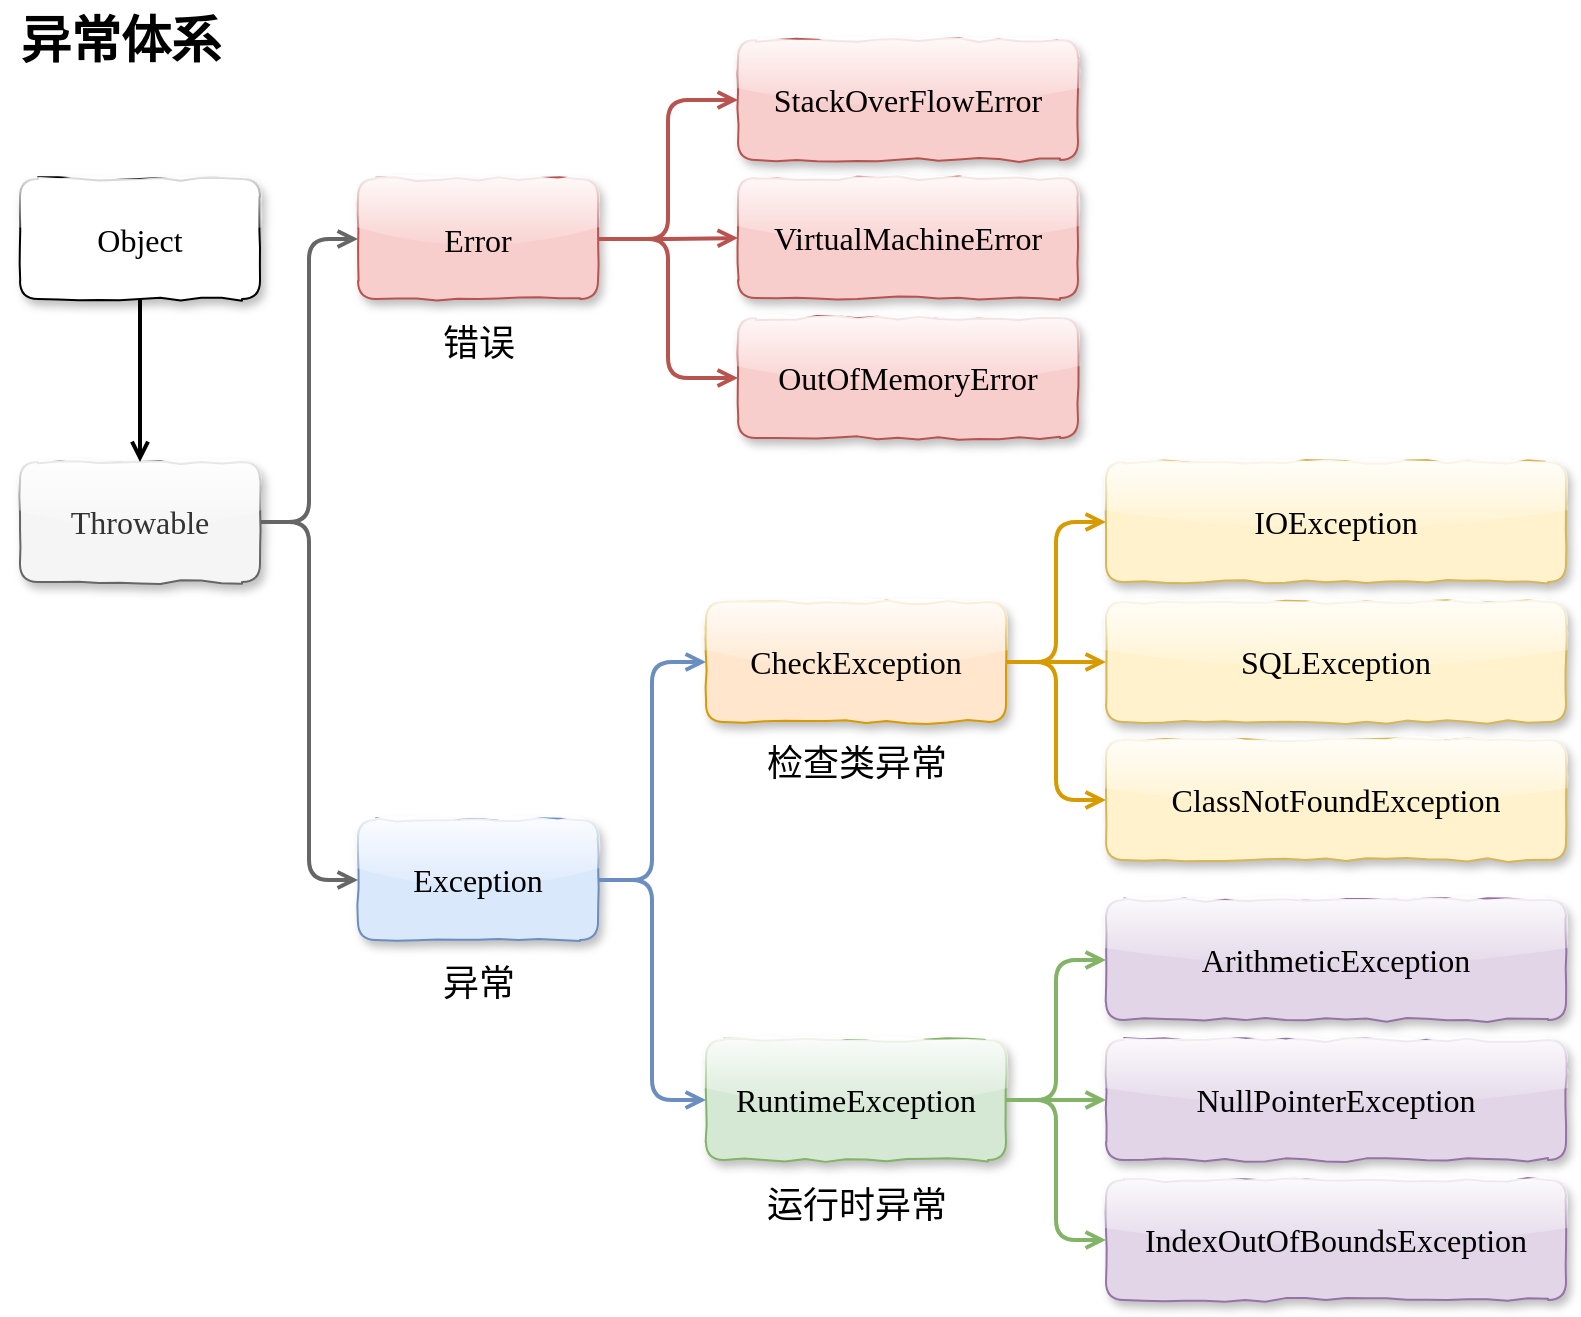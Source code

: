 <mxfile version="14.5.1" type="device"><diagram id="qJx3MESUr1q7judaKmlN" name="第 1 页"><mxGraphModel dx="1422" dy="822" grid="1" gridSize="10" guides="1" tooltips="1" connect="1" arrows="1" fold="1" page="1" pageScale="1" pageWidth="827" pageHeight="1169" math="0" shadow="0"><root><mxCell id="0"/><mxCell id="1" parent="0"/><mxCell id="b06dhv5IZUUVjLHqWVri-1" value="Object" style="rounded=1;whiteSpace=wrap;html=1;comic=1;sketch=0;perimeterSpacing=0;shadow=1;glass=1;fontSize=16;fontFamily=Comic Sans MS;fontStyle=0" vertex="1" parent="1"><mxGeometry x="30" y="109.5" width="120" height="60" as="geometry"/></mxCell><mxCell id="b06dhv5IZUUVjLHqWVri-2" value="Throwable" style="rounded=1;whiteSpace=wrap;html=1;comic=1;strokeColor=#666666;fillColor=#f5f5f5;sketch=0;perimeterSpacing=0;shadow=1;glass=1;fontSize=16;fontFamily=Comic Sans MS;fontStyle=0;fontColor=#333333;" vertex="1" parent="1"><mxGeometry x="30" y="251" width="120" height="60" as="geometry"/></mxCell><mxCell id="b06dhv5IZUUVjLHqWVri-3" value="Exception" style="rounded=1;whiteSpace=wrap;html=1;comic=1;strokeColor=#6c8ebf;fillColor=#dae8fc;sketch=0;perimeterSpacing=0;shadow=1;glass=1;fontSize=16;fontFamily=Comic Sans MS;fontStyle=0" vertex="1" parent="1"><mxGeometry x="199" y="430" width="120" height="60" as="geometry"/></mxCell><mxCell id="b06dhv5IZUUVjLHqWVri-4" value="Error" style="rounded=1;whiteSpace=wrap;html=1;comic=1;strokeColor=#b85450;fillColor=#f8cecc;sketch=0;perimeterSpacing=0;shadow=1;glass=1;fontSize=16;fontFamily=Comic Sans MS;fontStyle=0" vertex="1" parent="1"><mxGeometry x="199" y="109.5" width="120" height="60" as="geometry"/></mxCell><mxCell id="b06dhv5IZUUVjLHqWVri-5" value="CheckException" style="rounded=1;whiteSpace=wrap;html=1;comic=1;strokeColor=#d79b00;fillColor=#ffe6cc;sketch=0;perimeterSpacing=0;shadow=1;glass=1;fontSize=16;fontFamily=Comic Sans MS;fontStyle=0" vertex="1" parent="1"><mxGeometry x="373" y="321" width="150" height="60" as="geometry"/></mxCell><mxCell id="b06dhv5IZUUVjLHqWVri-6" value="RuntimeException" style="rounded=1;whiteSpace=wrap;html=1;comic=1;strokeColor=#82b366;fillColor=#d5e8d4;sketch=0;perimeterSpacing=0;shadow=1;glass=1;fontSize=16;fontFamily=Comic Sans MS;fontStyle=0" vertex="1" parent="1"><mxGeometry x="373" y="540" width="150" height="60" as="geometry"/></mxCell><mxCell id="b06dhv5IZUUVjLHqWVri-7" value="IOException" style="rounded=1;whiteSpace=wrap;html=1;comic=1;strokeColor=#d6b656;fillColor=#fff2cc;sketch=0;perimeterSpacing=0;shadow=1;glass=1;fontSize=16;fontFamily=Comic Sans MS;fontStyle=0" vertex="1" parent="1"><mxGeometry x="573" y="251" width="230" height="60" as="geometry"/></mxCell><mxCell id="b06dhv5IZUUVjLHqWVri-8" value="SQLException" style="rounded=1;whiteSpace=wrap;html=1;comic=1;strokeColor=#d6b656;fillColor=#fff2cc;sketch=0;perimeterSpacing=0;shadow=1;glass=1;fontSize=16;fontFamily=Comic Sans MS;fontStyle=0" vertex="1" parent="1"><mxGeometry x="573" y="321" width="230" height="60" as="geometry"/></mxCell><mxCell id="b06dhv5IZUUVjLHqWVri-9" value="ClassNotFoundException" style="rounded=1;whiteSpace=wrap;html=1;comic=1;strokeColor=#d6b656;fillColor=#fff2cc;sketch=0;perimeterSpacing=0;shadow=1;glass=1;fontSize=16;fontFamily=Comic Sans MS;fontStyle=0" vertex="1" parent="1"><mxGeometry x="573" y="390" width="230" height="60" as="geometry"/></mxCell><mxCell id="b06dhv5IZUUVjLHqWVri-10" value="StackOverFlowError" style="rounded=1;whiteSpace=wrap;html=1;comic=1;strokeColor=#b85450;fillColor=#f8cecc;sketch=0;perimeterSpacing=0;shadow=1;glass=1;fontSize=16;fontFamily=Comic Sans MS;fontStyle=0" vertex="1" parent="1"><mxGeometry x="389" y="40" width="170" height="60" as="geometry"/></mxCell><mxCell id="b06dhv5IZUUVjLHqWVri-11" value="VirtualMachineError" style="rounded=1;whiteSpace=wrap;html=1;comic=1;strokeColor=#b85450;fillColor=#f8cecc;sketch=0;perimeterSpacing=0;shadow=1;glass=1;fontSize=16;fontFamily=Comic Sans MS;fontStyle=0" vertex="1" parent="1"><mxGeometry x="389" y="109" width="170" height="60" as="geometry"/></mxCell><mxCell id="b06dhv5IZUUVjLHqWVri-12" value="OutOfMemoryError" style="rounded=1;whiteSpace=wrap;html=1;comic=1;strokeColor=#b85450;fillColor=#f8cecc;sketch=0;perimeterSpacing=0;shadow=1;glass=1;fontSize=16;fontFamily=Comic Sans MS;fontStyle=0" vertex="1" parent="1"><mxGeometry x="389" y="179" width="170" height="60" as="geometry"/></mxCell><mxCell id="b06dhv5IZUUVjLHqWVri-13" value="ArithmeticException" style="rounded=1;whiteSpace=wrap;html=1;comic=1;strokeColor=#9673a6;fillColor=#e1d5e7;sketch=0;perimeterSpacing=0;shadow=1;glass=1;fontSize=16;fontFamily=Comic Sans MS;fontStyle=0" vertex="1" parent="1"><mxGeometry x="573" y="470" width="230" height="60" as="geometry"/></mxCell><mxCell id="b06dhv5IZUUVjLHqWVri-14" value="NullPointerException" style="rounded=1;whiteSpace=wrap;html=1;comic=1;strokeColor=#9673a6;fillColor=#e1d5e7;sketch=0;perimeterSpacing=0;shadow=1;glass=1;fontSize=16;fontFamily=Comic Sans MS;fontStyle=0" vertex="1" parent="1"><mxGeometry x="573" y="540" width="230" height="60" as="geometry"/></mxCell><mxCell id="b06dhv5IZUUVjLHqWVri-15" value="IndexOutOfBoundsException" style="rounded=1;whiteSpace=wrap;html=1;comic=1;strokeColor=#9673a6;fillColor=#e1d5e7;sketch=0;perimeterSpacing=0;shadow=1;glass=1;fontSize=16;fontFamily=Comic Sans MS;fontStyle=0" vertex="1" parent="1"><mxGeometry x="573" y="610" width="230" height="60" as="geometry"/></mxCell><mxCell id="b06dhv5IZUUVjLHqWVri-17" value="" style="edgeStyle=elbowEdgeStyle;elbow=horizontal;endArrow=open;html=1;fontFamily=Comic Sans MS;fontSize=16;exitX=1;exitY=0.5;exitDx=0;exitDy=0;endFill=0;fillColor=#dae8fc;strokeColor=#6c8ebf;strokeWidth=2;" edge="1" parent="1" source="b06dhv5IZUUVjLHqWVri-3" target="b06dhv5IZUUVjLHqWVri-6"><mxGeometry width="50" height="50" relative="1" as="geometry"><mxPoint x="589" y="400" as="sourcePoint"/><mxPoint x="639" y="350" as="targetPoint"/></mxGeometry></mxCell><mxCell id="b06dhv5IZUUVjLHqWVri-19" value="" style="edgeStyle=elbowEdgeStyle;elbow=horizontal;endArrow=open;html=1;fontFamily=Comic Sans MS;fontSize=16;exitX=1;exitY=0.5;exitDx=0;exitDy=0;endFill=0;fillColor=#dae8fc;strokeColor=#6c8ebf;strokeWidth=2;entryX=0;entryY=0.5;entryDx=0;entryDy=0;" edge="1" parent="1" source="b06dhv5IZUUVjLHqWVri-3" target="b06dhv5IZUUVjLHqWVri-5"><mxGeometry width="50" height="50" relative="1" as="geometry"><mxPoint x="339" y="460" as="sourcePoint"/><mxPoint x="379" y="580" as="targetPoint"/></mxGeometry></mxCell><mxCell id="b06dhv5IZUUVjLHqWVri-20" value="" style="edgeStyle=elbowEdgeStyle;elbow=horizontal;endArrow=open;html=1;fontFamily=Comic Sans MS;fontSize=16;exitX=1;exitY=0.5;exitDx=0;exitDy=0;endFill=0;fillColor=#f5f5f5;strokeColor=#666666;strokeWidth=2;entryX=0;entryY=0.5;entryDx=0;entryDy=0;" edge="1" parent="1" source="b06dhv5IZUUVjLHqWVri-2" target="b06dhv5IZUUVjLHqWVri-4"><mxGeometry width="50" height="50" relative="1" as="geometry"><mxPoint x="329" y="460" as="sourcePoint"/><mxPoint x="379" y="340" as="targetPoint"/></mxGeometry></mxCell><mxCell id="b06dhv5IZUUVjLHqWVri-21" value="" style="edgeStyle=elbowEdgeStyle;elbow=horizontal;endArrow=open;html=1;fontFamily=Comic Sans MS;fontSize=16;endFill=0;fillColor=#f5f5f5;strokeColor=#666666;strokeWidth=2;exitX=1;exitY=0.5;exitDx=0;exitDy=0;" edge="1" parent="1" source="b06dhv5IZUUVjLHqWVri-2" target="b06dhv5IZUUVjLHqWVri-3"><mxGeometry width="50" height="50" relative="1" as="geometry"><mxPoint x="199" y="320" as="sourcePoint"/><mxPoint x="219" y="200" as="targetPoint"/></mxGeometry></mxCell><mxCell id="b06dhv5IZUUVjLHqWVri-23" value="" style="edgeStyle=elbowEdgeStyle;elbow=horizontal;endArrow=open;html=1;fontFamily=Comic Sans MS;fontSize=16;exitX=1;exitY=0.5;exitDx=0;exitDy=0;endFill=0;fillColor=#d5e8d4;strokeColor=#82b366;strokeWidth=2;" edge="1" parent="1" source="b06dhv5IZUUVjLHqWVri-6" target="b06dhv5IZUUVjLHqWVri-15"><mxGeometry width="50" height="50" relative="1" as="geometry"><mxPoint x="329" y="450" as="sourcePoint"/><mxPoint x="379" y="580" as="targetPoint"/></mxGeometry></mxCell><mxCell id="b06dhv5IZUUVjLHqWVri-24" value="" style="edgeStyle=elbowEdgeStyle;elbow=horizontal;endArrow=open;html=1;fontFamily=Comic Sans MS;fontSize=16;exitX=1;exitY=0.5;exitDx=0;exitDy=0;endFill=0;fillColor=#d5e8d4;strokeColor=#82b366;strokeWidth=2;entryX=0;entryY=0.5;entryDx=0;entryDy=0;" edge="1" parent="1" source="b06dhv5IZUUVjLHqWVri-6" target="b06dhv5IZUUVjLHqWVri-13"><mxGeometry width="50" height="50" relative="1" as="geometry"><mxPoint x="499" y="580" as="sourcePoint"/><mxPoint x="579" y="660" as="targetPoint"/></mxGeometry></mxCell><mxCell id="b06dhv5IZUUVjLHqWVri-25" value="" style="edgeStyle=elbowEdgeStyle;elbow=horizontal;endArrow=open;html=1;fontFamily=Comic Sans MS;fontSize=16;exitX=1;exitY=0.5;exitDx=0;exitDy=0;endFill=0;fillColor=#d5e8d4;strokeColor=#82b366;strokeWidth=2;entryX=0;entryY=0.5;entryDx=0;entryDy=0;" edge="1" parent="1" source="b06dhv5IZUUVjLHqWVri-6" target="b06dhv5IZUUVjLHqWVri-14"><mxGeometry width="50" height="50" relative="1" as="geometry"><mxPoint x="499" y="580" as="sourcePoint"/><mxPoint x="579" y="500" as="targetPoint"/></mxGeometry></mxCell><mxCell id="b06dhv5IZUUVjLHqWVri-26" value="" style="edgeStyle=elbowEdgeStyle;elbow=horizontal;endArrow=open;html=1;fontFamily=Comic Sans MS;fontSize=16;exitX=1;exitY=0.5;exitDx=0;exitDy=0;endFill=0;fillColor=#ffe6cc;strokeColor=#d79b00;strokeWidth=2;" edge="1" parent="1" source="b06dhv5IZUUVjLHqWVri-5" target="b06dhv5IZUUVjLHqWVri-9"><mxGeometry width="50" height="50" relative="1" as="geometry"><mxPoint x="499" y="580" as="sourcePoint"/><mxPoint x="579" y="500" as="targetPoint"/></mxGeometry></mxCell><mxCell id="b06dhv5IZUUVjLHqWVri-27" value="" style="edgeStyle=elbowEdgeStyle;elbow=horizontal;endArrow=open;html=1;fontFamily=Comic Sans MS;fontSize=16;exitX=1;exitY=0.5;exitDx=0;exitDy=0;endFill=0;fillColor=#ffe6cc;strokeColor=#d79b00;strokeWidth=2;entryX=0;entryY=0.5;entryDx=0;entryDy=0;" edge="1" parent="1" source="b06dhv5IZUUVjLHqWVri-5" target="b06dhv5IZUUVjLHqWVri-7"><mxGeometry width="50" height="50" relative="1" as="geometry"><mxPoint x="499" y="340" as="sourcePoint"/><mxPoint x="579" y="420" as="targetPoint"/></mxGeometry></mxCell><mxCell id="b06dhv5IZUUVjLHqWVri-28" value="" style="edgeStyle=elbowEdgeStyle;elbow=horizontal;endArrow=open;html=1;fontFamily=Comic Sans MS;fontSize=16;exitX=1;exitY=0.5;exitDx=0;exitDy=0;endFill=0;fillColor=#ffe6cc;strokeColor=#d79b00;strokeWidth=2;entryX=0;entryY=0.5;entryDx=0;entryDy=0;" edge="1" parent="1" source="b06dhv5IZUUVjLHqWVri-5" target="b06dhv5IZUUVjLHqWVri-8"><mxGeometry width="50" height="50" relative="1" as="geometry"><mxPoint x="499" y="340" as="sourcePoint"/><mxPoint x="579" y="260" as="targetPoint"/></mxGeometry></mxCell><mxCell id="b06dhv5IZUUVjLHqWVri-29" value="" style="edgeStyle=elbowEdgeStyle;elbow=horizontal;endArrow=open;html=1;fontFamily=Comic Sans MS;fontSize=16;exitX=1;exitY=0.5;exitDx=0;exitDy=0;endFill=0;fillColor=#f8cecc;strokeColor=#b85450;strokeWidth=2;entryX=0;entryY=0.5;entryDx=0;entryDy=0;" edge="1" parent="1" source="b06dhv5IZUUVjLHqWVri-4" target="b06dhv5IZUUVjLHqWVri-12"><mxGeometry width="50" height="50" relative="1" as="geometry"><mxPoint x="369" y="477.5" as="sourcePoint"/><mxPoint x="409" y="368.5" as="targetPoint"/></mxGeometry></mxCell><mxCell id="b06dhv5IZUUVjLHqWVri-30" value="" style="edgeStyle=elbowEdgeStyle;elbow=horizontal;endArrow=open;html=1;fontFamily=Comic Sans MS;fontSize=16;exitX=1;exitY=0.5;exitDx=0;exitDy=0;endFill=0;fillColor=#f8cecc;strokeColor=#b85450;strokeWidth=2;entryX=0;entryY=0.5;entryDx=0;entryDy=0;" edge="1" parent="1" source="b06dhv5IZUUVjLHqWVri-4" target="b06dhv5IZUUVjLHqWVri-11"><mxGeometry width="50" height="50" relative="1" as="geometry"><mxPoint x="329" y="227.5" as="sourcePoint"/><mxPoint x="579" y="187.5" as="targetPoint"/></mxGeometry></mxCell><mxCell id="b06dhv5IZUUVjLHqWVri-31" value="" style="edgeStyle=elbowEdgeStyle;elbow=horizontal;endArrow=open;html=1;fontFamily=Comic Sans MS;fontSize=16;exitX=1;exitY=0.5;exitDx=0;exitDy=0;endFill=0;fillColor=#f8cecc;strokeColor=#b85450;strokeWidth=2;entryX=0;entryY=0.5;entryDx=0;entryDy=0;" edge="1" parent="1" source="b06dhv5IZUUVjLHqWVri-4" target="b06dhv5IZUUVjLHqWVri-10"><mxGeometry width="50" height="50" relative="1" as="geometry"><mxPoint x="329" y="227.5" as="sourcePoint"/><mxPoint x="579" y="97.5" as="targetPoint"/></mxGeometry></mxCell><mxCell id="b06dhv5IZUUVjLHqWVri-32" value="" style="edgeStyle=elbowEdgeStyle;elbow=horizontal;endArrow=open;html=1;fontFamily=Comic Sans MS;fontSize=16;endFill=0;strokeWidth=2;exitX=0.5;exitY=1;exitDx=0;exitDy=0;entryX=0.5;entryY=0;entryDx=0;entryDy=0;" edge="1" parent="1" source="b06dhv5IZUUVjLHqWVri-1" target="b06dhv5IZUUVjLHqWVri-2"><mxGeometry width="50" height="50" relative="1" as="geometry"><mxPoint x="160" y="280.5" as="sourcePoint"/><mxPoint x="200" y="459.5" as="targetPoint"/></mxGeometry></mxCell><mxCell id="b06dhv5IZUUVjLHqWVri-33" value="&lt;font color=&quot;#000000&quot; style=&quot;font-size: 25px;&quot;&gt;异常体系&lt;/font&gt;" style="text;html=1;align=center;verticalAlign=middle;resizable=0;points=[];autosize=1;fontSize=25;fontFamily=Comic Sans MS;fontColor=#FFFFFF;fontStyle=1;labelBackgroundColor=none;" vertex="1" parent="1"><mxGeometry x="20" y="20" width="120" height="40" as="geometry"/></mxCell><mxCell id="b06dhv5IZUUVjLHqWVri-34" value="错误" style="text;html=1;align=center;verticalAlign=middle;resizable=0;points=[];autosize=1;fontSize=18;fontFamily=Comic Sans MS;fontStyle=0" vertex="1" parent="1"><mxGeometry x="234" y="177" width="50" height="30" as="geometry"/></mxCell><mxCell id="b06dhv5IZUUVjLHqWVri-35" value="异常" style="text;html=1;align=center;verticalAlign=middle;resizable=0;points=[];autosize=1;fontSize=18;fontFamily=Comic Sans MS;fontStyle=0" vertex="1" parent="1"><mxGeometry x="234" y="497" width="50" height="30" as="geometry"/></mxCell><mxCell id="b06dhv5IZUUVjLHqWVri-36" value="检查类异常" style="text;html=1;align=center;verticalAlign=middle;resizable=0;points=[];autosize=1;fontSize=18;fontFamily=Comic Sans MS;fontStyle=0" vertex="1" parent="1"><mxGeometry x="393" y="387" width="110" height="30" as="geometry"/></mxCell><mxCell id="b06dhv5IZUUVjLHqWVri-37" value="运行时异常" style="text;html=1;align=center;verticalAlign=middle;resizable=0;points=[];autosize=1;fontSize=18;fontFamily=Comic Sans MS;fontStyle=0" vertex="1" parent="1"><mxGeometry x="393" y="608" width="110" height="30" as="geometry"/></mxCell></root></mxGraphModel></diagram></mxfile>